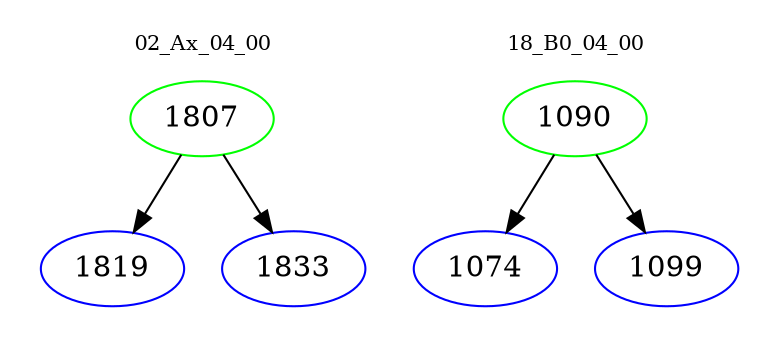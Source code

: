 digraph{
subgraph cluster_0 {
color = white
label = "02_Ax_04_00";
fontsize=10;
T0_1807 [label="1807", color="green"]
T0_1807 -> T0_1819 [color="black"]
T0_1819 [label="1819", color="blue"]
T0_1807 -> T0_1833 [color="black"]
T0_1833 [label="1833", color="blue"]
}
subgraph cluster_1 {
color = white
label = "18_B0_04_00";
fontsize=10;
T1_1090 [label="1090", color="green"]
T1_1090 -> T1_1074 [color="black"]
T1_1074 [label="1074", color="blue"]
T1_1090 -> T1_1099 [color="black"]
T1_1099 [label="1099", color="blue"]
}
}
